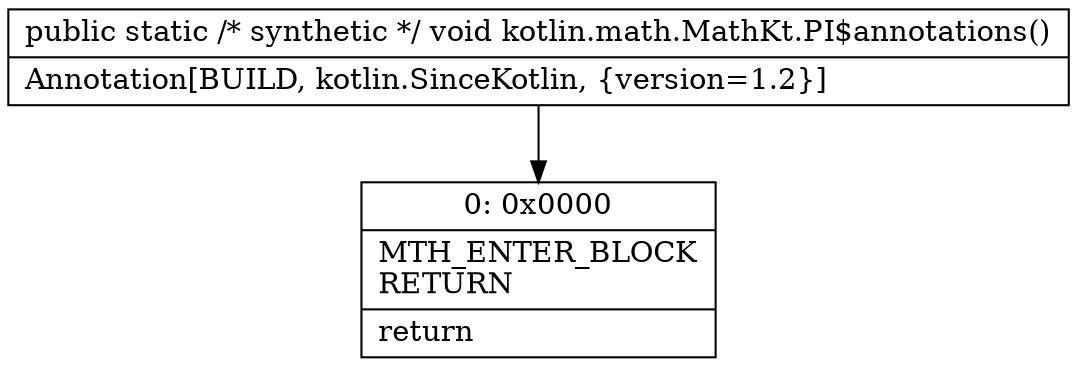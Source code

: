 digraph "CFG forkotlin.math.MathKt.PI$annotations()V" {
Node_0 [shape=record,label="{0\:\ 0x0000|MTH_ENTER_BLOCK\lRETURN\l|return\l}"];
MethodNode[shape=record,label="{public static \/* synthetic *\/ void kotlin.math.MathKt.PI$annotations()  | Annotation[BUILD, kotlin.SinceKotlin, \{version=1.2\}]\l}"];
MethodNode -> Node_0;
}

